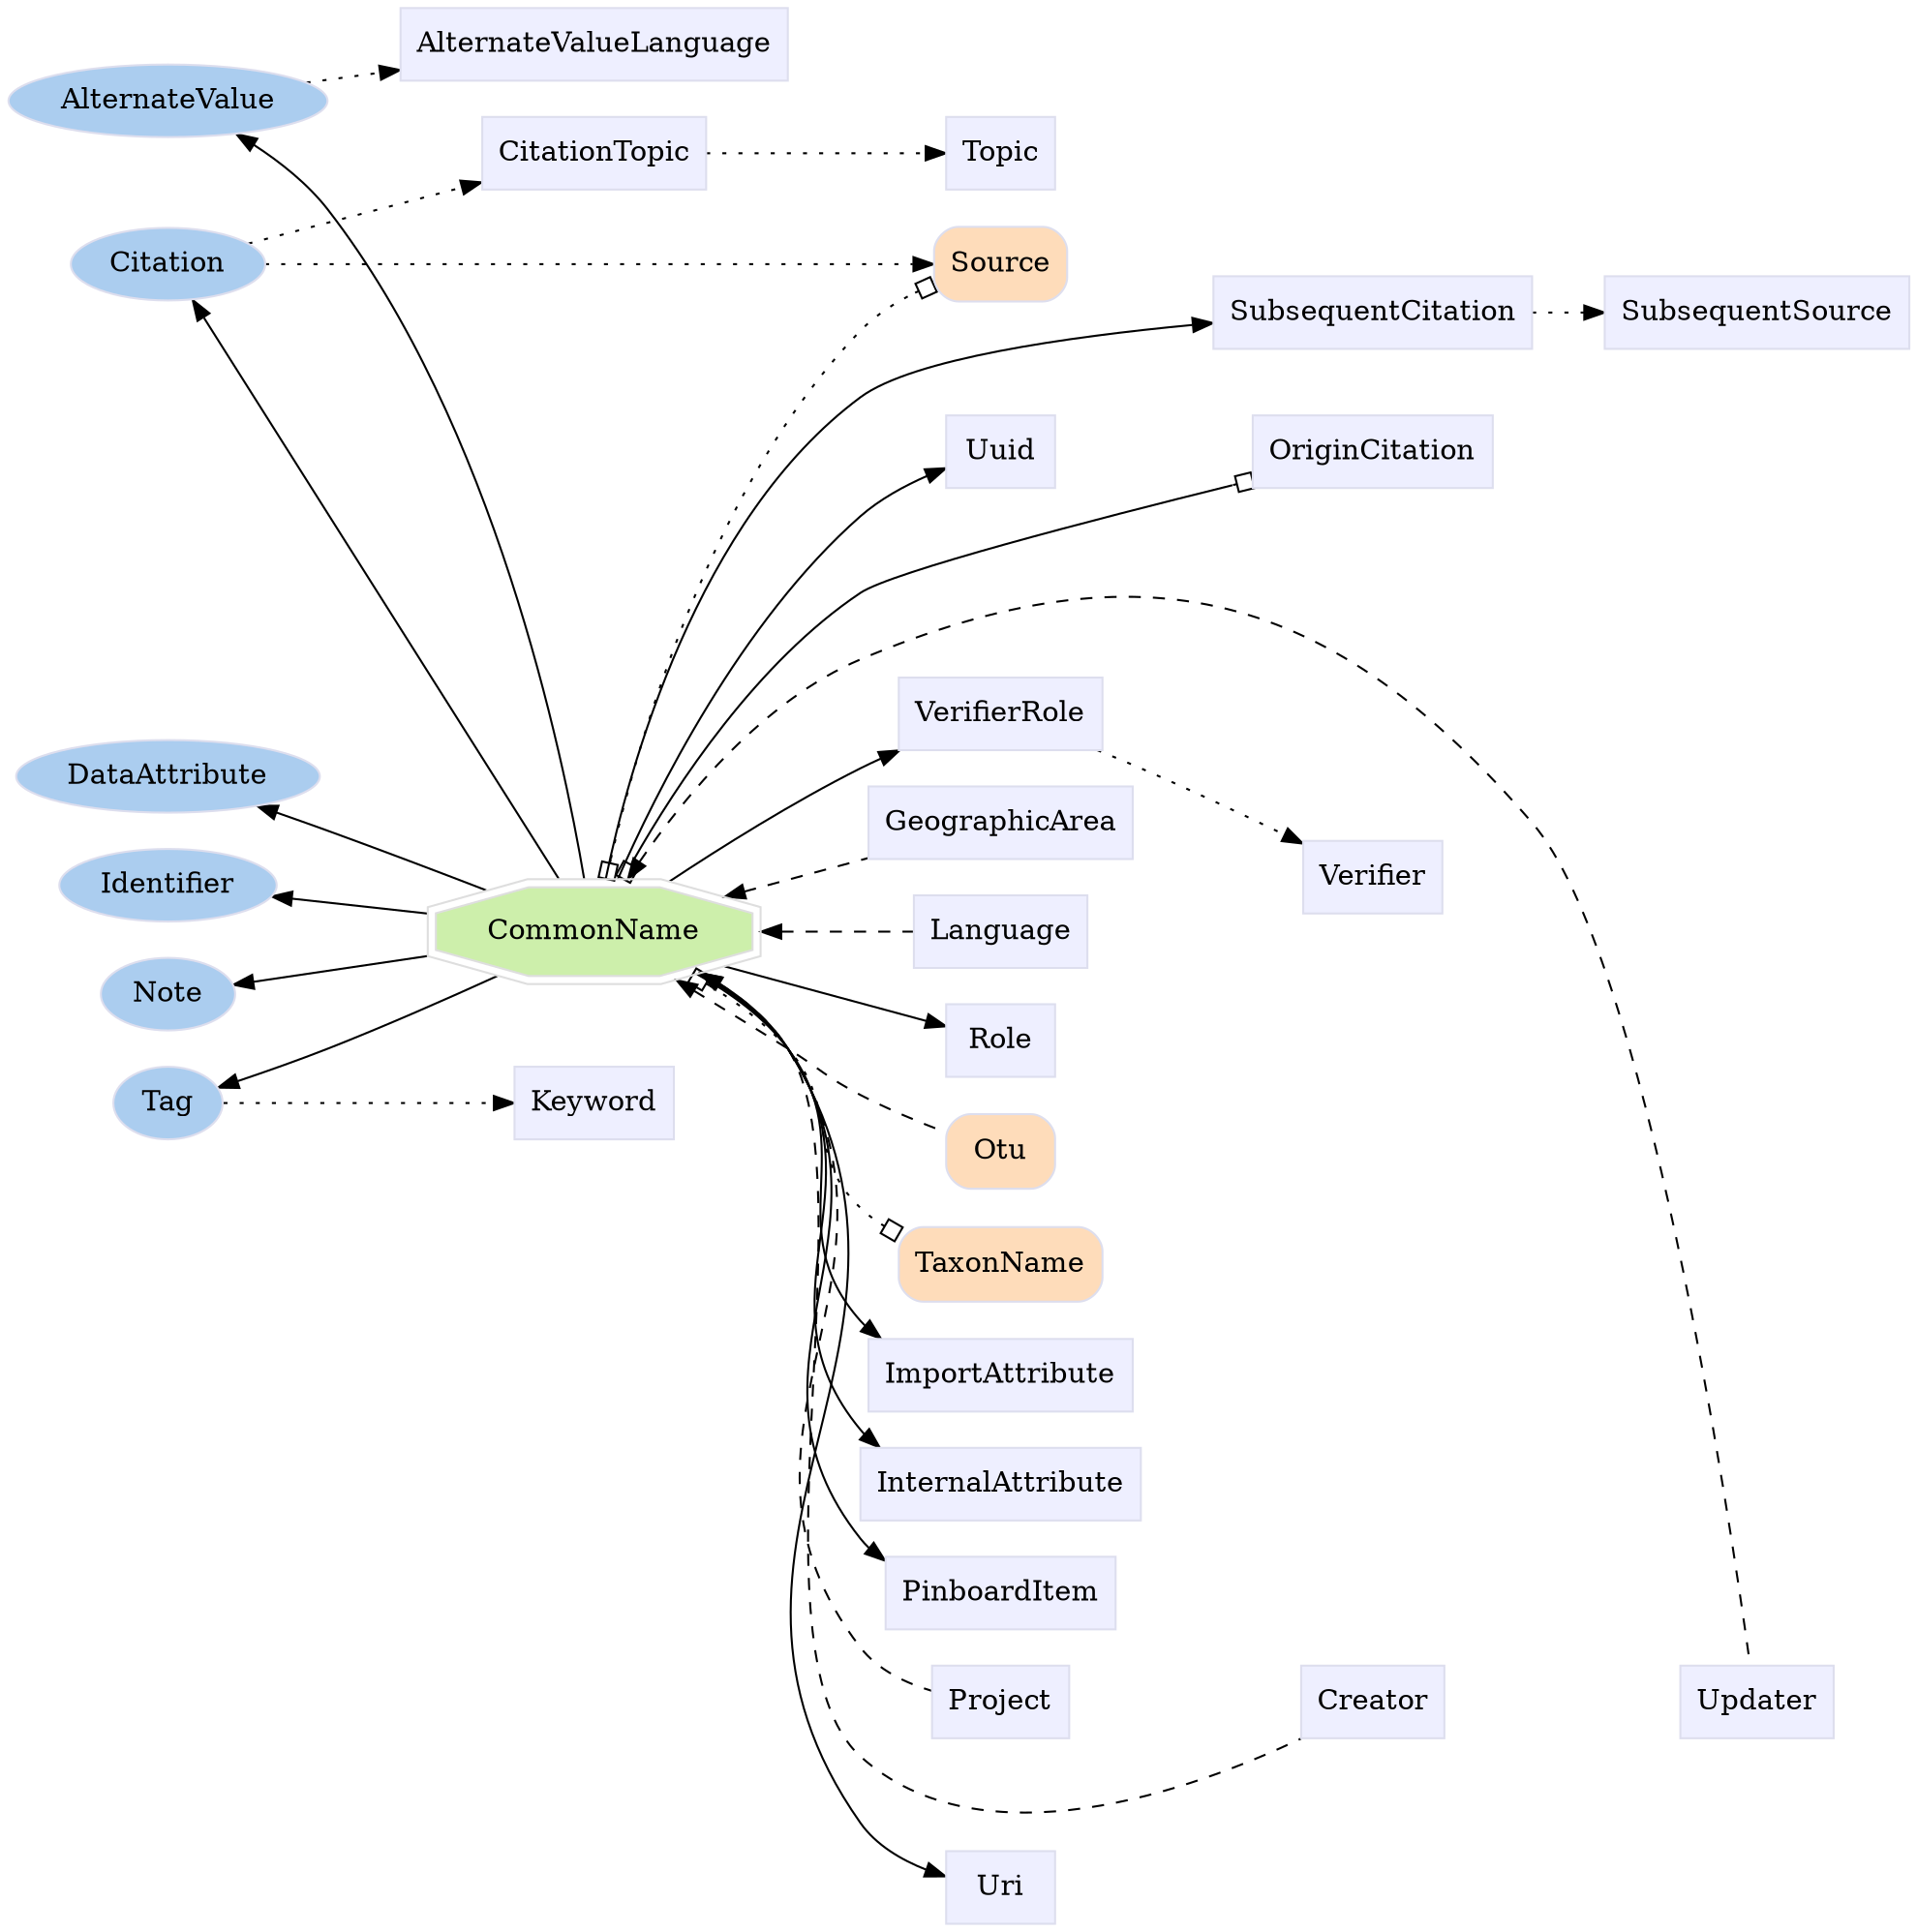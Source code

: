 digraph CommonName {
	graph [bb="0,0,777.47,949",
		label="",
		outputorder=edgesfirst,
		rankdir=LR
	];
	node [label="\N"];
	subgraph annotator_cluster {
		graph [rank=min];
		AlternateValue	[color="#dddeee",
			fillcolor="#abcdef",
			group=annotator,
			height=0.5,
			href="/develop/Data/models.html#alternate-value",
			label=AlternateValue,
			pos="66.194,904",
			shape=oval,
			style=filled,
			target=_top,
			width=1.8387];
		Citation	[color="#dddeee",
			fillcolor="#abcdef",
			group=annotator,
			height=0.5,
			href="/develop/Data/models.html#citation",
			label=Citation,
			pos="66.194,822",
			shape=oval,
			style=filled,
			target=_top,
			width=1.1279];
		DataAttribute	[color="#dddeee",
			fillcolor="#abcdef",
			group=annotator,
			height=0.5,
			href="/develop/Data/models.html#data-attribute",
			label=DataAttribute,
			pos="66.194,570",
			shape=oval,
			style=filled,
			target=_top,
			width=1.7108];
		Identifier	[color="#dddeee",
			fillcolor="#abcdef",
			group=annotator,
			height=0.5,
			href="/develop/Data/models.html#identifier",
			label=Identifier,
			pos="66.194,516",
			shape=oval,
			style=filled,
			target=_top,
			width=1.2558];
		Tag	[color="#dddeee",
			fillcolor="#abcdef",
			group=annotator,
			height=0.5,
			href="/develop/Data/models.html#tag",
			label=Tag,
			pos="66.194,408",
			shape=oval,
			style=filled,
			target=_top,
			width=0.75];
		Note	[color="#dddeee",
			fillcolor="#abcdef",
			group=annotator,
			height=0.5,
			href="/develop/Data/models.html#note",
			label=Note,
			pos="66.194,462",
			shape=oval,
			style=filled,
			target=_top,
			width=0.80088];
	}
	subgraph core {
		Source	[color="#dddeee",
			fillcolor="#fedcba",
			group=core,
			height=0.51389,
			href="/develop/Data/models.html#source",
			label=Source,
			pos="414.6,822",
			shape=Mrecord,
			style=filled,
			target=_top,
			width=0.75];
		Otu	[color="#dddeee",
			fillcolor="#fedcba",
			group=core,
			height=0.51389,
			href="/develop/Data/models.html#otu",
			label=Otu,
			pos="414.6,382",
			shape=Mrecord,
			style=filled,
			target=_top,
			width=0.75];
		TaxonName	[color="#dddeee",
			fillcolor="#fedcba",
			group=core,
			height=0.51389,
			href="/develop/Data/models.html#taxon-name",
			label=TaxonName,
			pos="414.6,327",
			shape=Mrecord,
			style=filled,
			target=_top,
			width=1.1597];
	}
	subgraph supporting {
		CommonName	[color="#dedede",
			fillcolor="#cdefab",
			group=target,
			height=0.61111,
			href="/develop/Data/models.html#common-name",
			label=CommonName,
			pos="246.81,491",
			shape=doubleoctagon,
			style=filled,
			target=_top,
			width=2.1783];
		AlternateValueLanguage	[color="#dddeee",
			fillcolor="#eeefff",
			group=supporting,
			height=0.5,
			href="/develop/Data/models.html#alternate-value-language",
			label=AlternateValueLanguage,
			pos="246.81,931",
			shape=box,
			style=filled,
			target=_top,
			width=2.0868];
		CitationTopic	[color="#dddeee",
			fillcolor="#eeefff",
			group=supporting,
			height=0.5,
			href="/develop/Data/models.html#citation-topic",
			label=CitationTopic,
			pos="246.81,877",
			shape=box,
			style=filled,
			target=_top,
			width=1.2639];
		ImportAttribute	[color="#dddeee",
			fillcolor="#eeefff",
			group=supporting,
			height=0.5,
			href="/develop/Data/models.html#import-attribute",
			label=ImportAttribute,
			pos="414.6,272",
			shape=box,
			style=filled,
			target=_top,
			width=1.4201];
		InternalAttribute	[color="#dddeee",
			fillcolor="#eeefff",
			group=supporting,
			height=0.5,
			href="/develop/Data/models.html#internal-attribute",
			label=InternalAttribute,
			pos="414.6,218",
			shape=box,
			style=filled,
			target=_top,
			width=1.4826];
		Keyword	[color="#dddeee",
			fillcolor="#eeefff",
			group=supporting,
			height=0.5,
			href="/develop/Data/models.html#keyword",
			label=Keyword,
			pos="246.81,408",
			shape=box,
			style=filled,
			target=_top,
			width=0.92014];
		PinboardItem	[color="#dddeee",
			fillcolor="#eeefff",
			group=supporting,
			height=0.5,
			href="/develop/Data/models.html#pinboard-item",
			label=PinboardItem,
			pos="414.6,164",
			shape=box,
			style=filled,
			target=_top,
			width=1.2535];
		Role	[color="#dddeee",
			fillcolor="#eeefff",
			group=supporting,
			height=0.5,
			href="/develop/Data/models.html#role",
			label=Role,
			pos="414.6,437",
			shape=box,
			style=filled,
			target=_top,
			width=0.75];
		SubsequentCitation	[color="#dddeee",
			fillcolor="#eeefff",
			group=supporting,
			height=0.5,
			href="/develop/Data/models.html#subsequent-citation",
			label=SubsequentCitation,
			pos="564.85,798",
			shape=box,
			style=filled,
			target=_top,
			width=1.691];
		SubsequentSource	[color="#dddeee",
			fillcolor="#eeefff",
			group=supporting,
			height=0.5,
			href="/develop/Data/models.html#subsequent-source",
			label=SubsequentSource,
			pos="719.6,798",
			shape=box,
			style=filled,
			target=_top,
			width=1.6076];
		Topic	[color="#dddeee",
			fillcolor="#eeefff",
			group=supporting,
			height=0.5,
			href="/develop/Data/models.html#topic",
			label=Topic,
			pos="414.6,877",
			shape=box,
			style=filled,
			target=_top,
			width=0.75];
		Uri	[color="#dddeee",
			fillcolor="#eeefff",
			group=supporting,
			height=0.5,
			href="/develop/Data/models.html#uri",
			label=Uri,
			pos="414.6,18",
			shape=box,
			style=filled,
			target=_top,
			width=0.75];
		Uuid	[color="#dddeee",
			fillcolor="#eeefff",
			group=supporting,
			height=0.5,
			href="/develop/Data/models.html#uuid",
			label=Uuid,
			pos="414.6,729",
			shape=box,
			style=filled,
			target=_top,
			width=0.75];
		VerifierRole	[color="#dddeee",
			fillcolor="#eeefff",
			group=supporting,
			height=0.5,
			href="/develop/Data/models.html#verifier-role",
			label=VerifierRole,
			pos="414.6,599",
			shape=box,
			style=filled,
			target=_top,
			width=1.1493];
		Verifier	[color="#dddeee",
			fillcolor="#eeefff",
			group=supporting,
			height=0.5,
			href="/develop/Data/models.html#verifier",
			label=Verifier,
			pos="564.85,518",
			shape=box,
			style=filled,
			target=_top,
			width=0.79514];
		Creator	[color="#dddeee",
			fillcolor="#eeefff",
			group=supporting,
			height=0.5,
			href="/develop/Data/models.html#creator",
			label=Creator,
			pos="564.85,110",
			shape=box,
			style=filled,
			target=_top,
			width=0.78472];
		GeographicArea	[color="#dddeee",
			fillcolor="#eeefff",
			group=supporting,
			height=0.5,
			href="/develop/Data/models.html#geographic-area",
			label=GeographicArea,
			pos="414.6,545",
			shape=box,
			style=filled,
			target=_top,
			width=1.4618];
		Language	[color="#dddeee",
			fillcolor="#eeefff",
			group=supporting,
			height=0.5,
			href="/develop/Data/models.html#language",
			label=Language,
			pos="414.6,491",
			shape=box,
			style=filled,
			target=_top,
			width=0.96181];
		Project	[color="#dddeee",
			fillcolor="#eeefff",
			group=supporting,
			height=0.5,
			href="/develop/Data/models.html#project",
			label=Project,
			pos="414.6,110",
			shape=box,
			style=filled,
			target=_top,
			width=0.75347];
		Updater	[color="#dddeee",
			fillcolor="#eeefff",
			group=supporting,
			height=0.5,
			href="/develop/Data/models.html#updater",
			label=Updater,
			pos="719.6,110",
			shape=box,
			style=filled,
			target=_top,
			width=0.82639];
		OriginCitation	[color="#dddeee",
			fillcolor="#eeefff",
			group=supporting,
			height=0.5,
			href="/develop/Data/models.html#origin-citation",
			label=OriginCitation,
			pos="564.85,729",
			shape=box,
			style=filled,
			target=_top,
			width=1.316];
	}
	AlternateValue -> AlternateValueLanguage	[pos="e,171.44,919.76 124.69,912.69 136.09,914.41 148.29,916.26 160.38,918.09",
		style=dotted];
	Citation -> Source	[pos="e,387.17,822 107.27,822 174.67,822 309.79,822 375.7,822",
		style=dotted];
	Citation -> CitationTopic	[pos="e,201.02,863.21 100.37,832.22 125.51,839.96 160.62,850.77 190.05,859.83",
		style=dotted];
	Tag -> Keyword	[pos="e,213.28,408 93.549,408 122.02,408 167.86,408 201.81,408",
		style=dotted];
	Source -> SubsequentCitation	[pos="e,503.5,807.77 441.76,817.76 455.94,815.47 474.23,812.51 492.31,809.58",
		style=invis];
	Source -> OriginCitation	[pos="e,534.39,747.48 441.76,805.59 464.76,791.16 498.55,769.96 524.75,753.52",
		style=invis];
	CommonName -> AlternateValue	[pos="e,93.514,887.16 243.11,513.42 235.08,572.75 207.11,737.01 132.39,849 124.49,860.84 113.34,871.54 102.48,880.29"];
	CommonName -> Citation	[pos="e,76.797,804.2 233.87,513.12 202.32,571.58 116.78,730.11 82.098,794.38"];
	CommonName -> DataAttribute	[pos="e,103.5,555.24 203.96,510.64 182.62,520.53 156.21,532.61 132.39,543 126.42,545.6 120.11,548.29 113.87,550.91"];
	CommonName -> Identifier	[pos="e,109.07,510.14 168.1,501.88 151.93,504.14 135.24,506.48 120.21,508.58"];
	CommonName -> Tag	[pos="e,89.98,417.01 206.48,470.79 184.79,459.84 157.29,446.29 132.39,435 122.15,430.36 110.87,425.57 100.61,421.34"];
	CommonName -> Note	[pos="e,94.321,466.4 172.04,479.02 149.16,475.31 124.87,471.36 105.44,468.21"];
	CommonName -> Source	[arrowhead=obox,
		arrowtail=obox,
		dir=both,
		pos="s,251.29,513.24 e,387.35,809.91 253.14,523.39 264.19,582.05 294.37,707.35 361.22,789 366.04,794.89 372.21,800.04 378.6,804.42",
		style=dotted];
	CommonName -> Otu	[dir=back,
		pos="s,278.52,468.76 287.82,462.04 317.35,440.73 353.66,414.69 361.22,410 369.46,404.89 378.71,399.76 387.11,395.31",
		style=dashed];
	CommonName -> TaxonName	[arrowhead=obox,
		arrowtail=obox,
		dir=both,
		pos="s,284.59,470.18 e,372.47,344.61 292.95,464.4 304.52,456.06 316.23,446.09 325.22,435 350.04,404.4 334.18,382.65 361.22,354 362.25,\
352.91 363.34,351.85 364.47,350.83",
		style=dotted];
	CommonName -> ImportAttribute	[pos="e,370.13,290.42 286.14,470.78 300.29,461.59 315.27,449.5 325.22,435 360.61,383.45 322.06,347.74 361.22,299 361.46,298.7 361.71,298.4 \
361.96,298.11"];
	CommonName -> InternalAttribute	[pos="e,369.89,236.22 287.09,470.88 301.18,461.76 315.88,449.7 325.22,435 371.31,362.45 309.82,313.88 361.22,245 361.45,244.69 361.69,\
244.39 361.92,244.09"];
	CommonName -> PinboardItem	[pos="e,369.74,182.12 287.4,471.08 301.54,461.99 316.19,449.89 325.22,435 382.1,341.29 297.47,280.17 361.22,191 361.45,190.69 361.67,190.38 \
361.91,190.07"];
	CommonName -> Role	[pos="e,387.42,445.53 300.26,473.91 325.1,465.83 354.16,456.36 376.64,449.04"];
	CommonName -> SubsequentCitation	[pos="e,503.68,791.71 250.42,513.24 257.72,564.64 283.16,692.17 361.22,756 381.2,772.33 442.55,783.56 492.55,790.27"];
	CommonName -> Uri	[pos="e,387.16,28.071 288.22,471.06 302.29,462.03 316.67,449.98 325.22,435 410.45,285.77 270.26,195.81 361.22,50 365.28,43.501 371.19,\
38.128 377.59,33.762"];
	CommonName -> Uuid	[pos="e,387.16,716.41 255.61,513.2 270.73,553.7 307.34,640.63 361.22,697 366.05,702.06 371.85,706.62 377.8,710.62"];
	CommonName -> VerifierRole	[pos="e,376.32,580.63 276.39,513.17 298.87,530.16 331.28,553.72 361.22,572 362.87,573.01 364.57,574.01 366.29,575.01"];
	CommonName -> Creator	[dir=back,
		pos="s,288.16,471.02 297.36,464.66 308.23,456.58 318.49,446.67 325.22,435 364.51,366.89 302.86,135.7 361.22,83 409.69,39.238 493.16,72.332 \
536.28,94.409",
		style=dashed];
	CommonName -> GeographicArea	[dir=back,
		pos="s,300.26,508.09 311.02,511.59 327.69,517.02 345.48,522.81 361.48,528.03",
		style=dashed];
	CommonName -> Language	[dir=back,
		pos="s,325.36,491 336.53,491 351.86,491 366.91,491 379.59,491",
		style=dashed];
	CommonName -> Project	[dir=back,
		pos="s,288.01,470.94 297.21,464.58 308.08,456.49 318.38,446.61 325.22,435 392.94,320.06 285.07,246.54 361.22,137 367.41,128.1 377.46,\
121.94 387.1,117.78",
		style=dashed];
	CommonName -> Updater	[dir=back,
		pos="s,258.65,513.48 264.12,523.51 282.62,556.31 316.16,605 361.22,626 472.66,677.92 550.99,642.62 625.72,545 677.59,477.24 709.12,202.29 \
716.77,128.37",
		style=dashed];
	CommonName -> OriginCitation	[arrowhead=obox,
		arrowtail=obox,
		dir=both,
		pos="s,257.22,513.45 e,517.3,714.64 261.59,522.92 279.4,560.57 313.82,622.6 361.22,659 373.23,668.22 451.85,694 507.54,711.57"];
	CitationTopic -> Topic	[pos="e,387.32,877 292.67,877 318.71,877 351.15,877 375.87,877",
		style=dotted];
	Role -> Verifier	[pos="e,535.89,501.89 442.07,450.41 450.4,454.69 459.6,459.49 467.97,464 487.23,474.38 508.45,486.28 526.01,496.26",
		style=invis];
	SubsequentCitation -> SubsequentSource	[pos="e,661.65,798 626.22,798 634.15,798 642.33,798 650.38,798",
		style=dotted];
	VerifierRole -> Verifier	[pos="e,535.89,534.11 451.75,580.58 457.21,577.74 462.75,574.82 467.97,572 487.23,561.62 508.45,549.72 526.01,539.74",
		style=dotted];
	Creator -> Updater	[pos="e,689.58,110 593.51,110 617.18,110 651.55,110 678.28,110",
		style=invis];
	Project -> Creator	[pos="e,536.32,110 442.1,110 465.14,110 498.82,110 524.92,110",
		style=invis];
}
